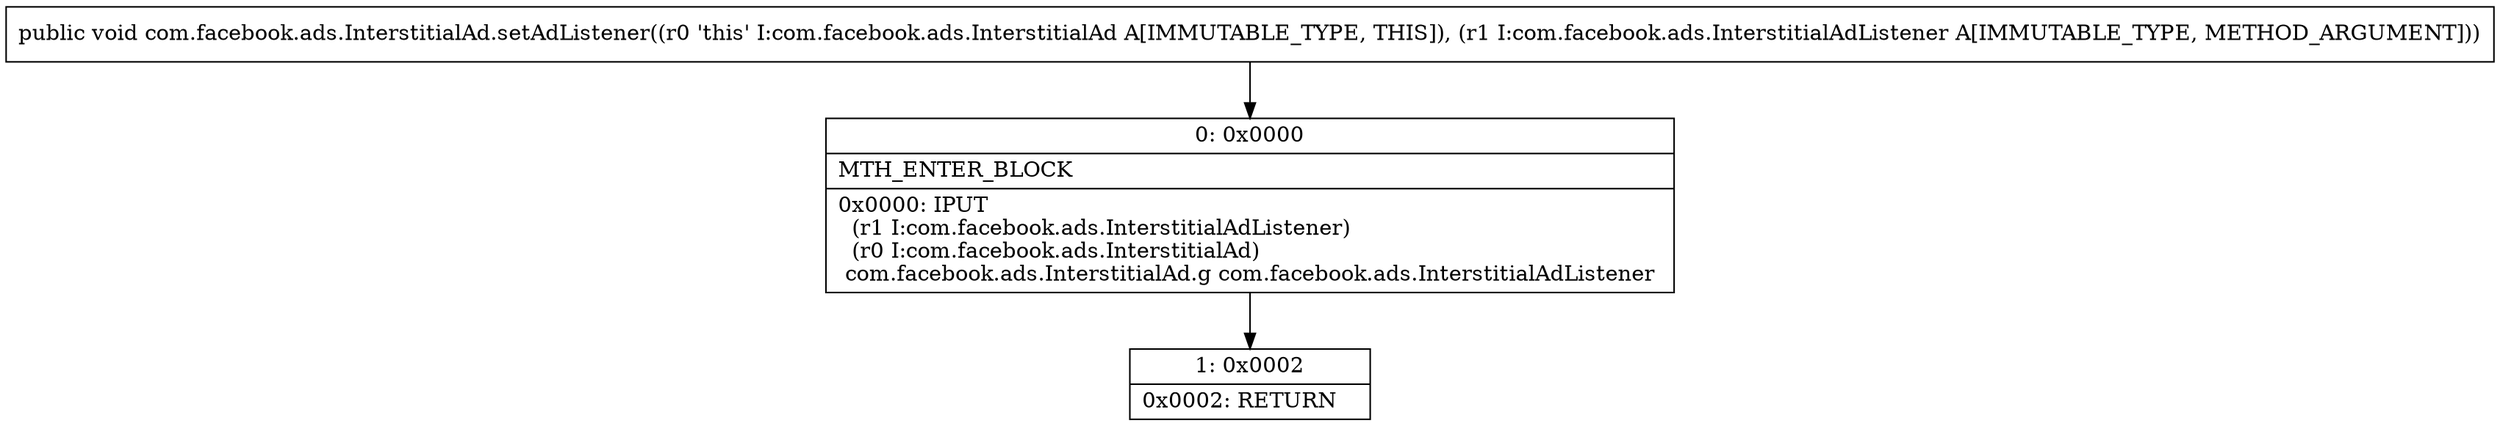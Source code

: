digraph "CFG forcom.facebook.ads.InterstitialAd.setAdListener(Lcom\/facebook\/ads\/InterstitialAdListener;)V" {
Node_0 [shape=record,label="{0\:\ 0x0000|MTH_ENTER_BLOCK\l|0x0000: IPUT  \l  (r1 I:com.facebook.ads.InterstitialAdListener)\l  (r0 I:com.facebook.ads.InterstitialAd)\l com.facebook.ads.InterstitialAd.g com.facebook.ads.InterstitialAdListener \l}"];
Node_1 [shape=record,label="{1\:\ 0x0002|0x0002: RETURN   \l}"];
MethodNode[shape=record,label="{public void com.facebook.ads.InterstitialAd.setAdListener((r0 'this' I:com.facebook.ads.InterstitialAd A[IMMUTABLE_TYPE, THIS]), (r1 I:com.facebook.ads.InterstitialAdListener A[IMMUTABLE_TYPE, METHOD_ARGUMENT])) }"];
MethodNode -> Node_0;
Node_0 -> Node_1;
}

